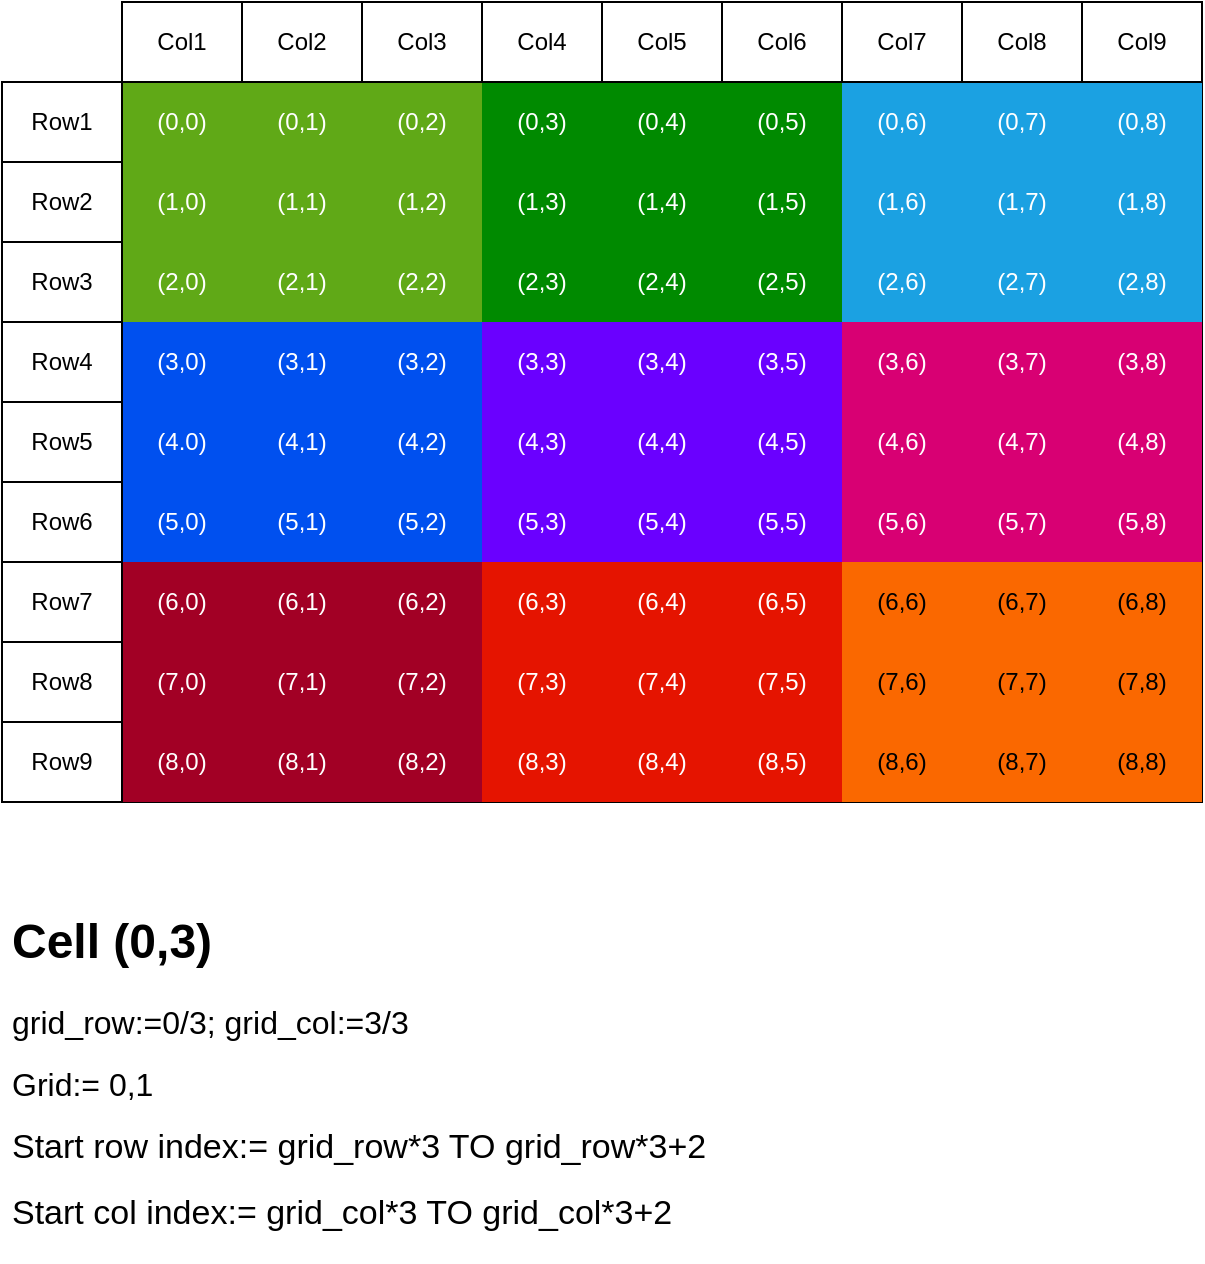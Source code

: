 <mxfile version="18.0.7" type="device"><diagram id="1tnnllchHrC7zEoXj7MP" name="Page-1"><mxGraphModel dx="1350" dy="841" grid="1" gridSize="10" guides="1" tooltips="1" connect="1" arrows="1" fold="1" page="1" pageScale="1" pageWidth="850" pageHeight="1100" math="0" shadow="0"><root><mxCell id="0"/><mxCell id="1" parent="0"/><mxCell id="hekbp7H4Wm48zvbuz90i-1" value="" style="shape=table;startSize=0;container=1;collapsible=0;childLayout=tableLayout;" vertex="1" parent="1"><mxGeometry x="150" y="250" width="540" height="360" as="geometry"/></mxCell><mxCell id="hekbp7H4Wm48zvbuz90i-2" value="" style="shape=tableRow;horizontal=0;startSize=0;swimlaneHead=0;swimlaneBody=0;top=0;left=0;bottom=0;right=0;collapsible=0;dropTarget=0;fillColor=none;points=[[0,0.5],[1,0.5]];portConstraint=eastwest;" vertex="1" parent="hekbp7H4Wm48zvbuz90i-1"><mxGeometry width="540" height="40" as="geometry"/></mxCell><mxCell id="hekbp7H4Wm48zvbuz90i-3" value="(0,0)" style="shape=partialRectangle;html=1;whiteSpace=wrap;connectable=0;overflow=hidden;fillColor=#60a917;top=0;left=0;bottom=0;right=0;pointerEvents=1;fontColor=#ffffff;strokeColor=#2D7600;" vertex="1" parent="hekbp7H4Wm48zvbuz90i-2"><mxGeometry width="60" height="40" as="geometry"><mxRectangle width="60" height="40" as="alternateBounds"/></mxGeometry></mxCell><mxCell id="hekbp7H4Wm48zvbuz90i-4" value="(0,1)" style="shape=partialRectangle;html=1;whiteSpace=wrap;connectable=0;overflow=hidden;fillColor=#60a917;top=0;left=0;bottom=0;right=0;pointerEvents=1;fontColor=#ffffff;strokeColor=#2D7600;" vertex="1" parent="hekbp7H4Wm48zvbuz90i-2"><mxGeometry x="60" width="60" height="40" as="geometry"><mxRectangle width="60" height="40" as="alternateBounds"/></mxGeometry></mxCell><mxCell id="hekbp7H4Wm48zvbuz90i-5" value="(0,2)" style="shape=partialRectangle;html=1;whiteSpace=wrap;connectable=0;overflow=hidden;fillColor=#60a917;top=0;left=0;bottom=0;right=0;pointerEvents=1;fontColor=#ffffff;strokeColor=#2D7600;" vertex="1" parent="hekbp7H4Wm48zvbuz90i-2"><mxGeometry x="120" width="60" height="40" as="geometry"><mxRectangle width="60" height="40" as="alternateBounds"/></mxGeometry></mxCell><mxCell id="hekbp7H4Wm48zvbuz90i-6" value="(0,3)" style="shape=partialRectangle;html=1;whiteSpace=wrap;connectable=0;overflow=hidden;fillColor=#008a00;top=0;left=0;bottom=0;right=0;pointerEvents=1;fontColor=#ffffff;strokeColor=#005700;" vertex="1" parent="hekbp7H4Wm48zvbuz90i-2"><mxGeometry x="180" width="60" height="40" as="geometry"><mxRectangle width="60" height="40" as="alternateBounds"/></mxGeometry></mxCell><mxCell id="hekbp7H4Wm48zvbuz90i-7" value="(0,4)" style="shape=partialRectangle;html=1;whiteSpace=wrap;connectable=0;overflow=hidden;fillColor=#008a00;top=0;left=0;bottom=0;right=0;pointerEvents=1;fontColor=#ffffff;strokeColor=#005700;" vertex="1" parent="hekbp7H4Wm48zvbuz90i-2"><mxGeometry x="240" width="60" height="40" as="geometry"><mxRectangle width="60" height="40" as="alternateBounds"/></mxGeometry></mxCell><mxCell id="hekbp7H4Wm48zvbuz90i-8" value="(0,5)" style="shape=partialRectangle;html=1;whiteSpace=wrap;connectable=0;overflow=hidden;fillColor=#008a00;top=0;left=0;bottom=0;right=0;pointerEvents=1;fontColor=#ffffff;strokeColor=#005700;" vertex="1" parent="hekbp7H4Wm48zvbuz90i-2"><mxGeometry x="300" width="60" height="40" as="geometry"><mxRectangle width="60" height="40" as="alternateBounds"/></mxGeometry></mxCell><mxCell id="hekbp7H4Wm48zvbuz90i-9" value="(0,6)" style="shape=partialRectangle;html=1;whiteSpace=wrap;connectable=0;overflow=hidden;fillColor=#1ba1e2;top=0;left=0;bottom=0;right=0;pointerEvents=1;fontColor=#ffffff;strokeColor=#006EAF;" vertex="1" parent="hekbp7H4Wm48zvbuz90i-2"><mxGeometry x="360" width="60" height="40" as="geometry"><mxRectangle width="60" height="40" as="alternateBounds"/></mxGeometry></mxCell><mxCell id="hekbp7H4Wm48zvbuz90i-10" value="(0,7)" style="shape=partialRectangle;html=1;whiteSpace=wrap;connectable=0;overflow=hidden;fillColor=#1ba1e2;top=0;left=0;bottom=0;right=0;pointerEvents=1;fontColor=#ffffff;strokeColor=#006EAF;" vertex="1" parent="hekbp7H4Wm48zvbuz90i-2"><mxGeometry x="420" width="60" height="40" as="geometry"><mxRectangle width="60" height="40" as="alternateBounds"/></mxGeometry></mxCell><mxCell id="hekbp7H4Wm48zvbuz90i-11" value="(0,8)" style="shape=partialRectangle;html=1;whiteSpace=wrap;connectable=0;overflow=hidden;fillColor=#1ba1e2;top=0;left=0;bottom=0;right=0;pointerEvents=1;fontColor=#ffffff;strokeColor=#006EAF;" vertex="1" parent="hekbp7H4Wm48zvbuz90i-2"><mxGeometry x="480" width="60" height="40" as="geometry"><mxRectangle width="60" height="40" as="alternateBounds"/></mxGeometry></mxCell><mxCell id="hekbp7H4Wm48zvbuz90i-12" value="" style="shape=tableRow;horizontal=0;startSize=0;swimlaneHead=0;swimlaneBody=0;top=0;left=0;bottom=0;right=0;collapsible=0;dropTarget=0;fillColor=none;points=[[0,0.5],[1,0.5]];portConstraint=eastwest;" vertex="1" parent="hekbp7H4Wm48zvbuz90i-1"><mxGeometry y="40" width="540" height="40" as="geometry"/></mxCell><mxCell id="hekbp7H4Wm48zvbuz90i-13" value="(1,0)" style="shape=partialRectangle;html=1;whiteSpace=wrap;connectable=0;overflow=hidden;fillColor=#60a917;top=0;left=0;bottom=0;right=0;pointerEvents=1;fontColor=#ffffff;strokeColor=#2D7600;" vertex="1" parent="hekbp7H4Wm48zvbuz90i-12"><mxGeometry width="60" height="40" as="geometry"><mxRectangle width="60" height="40" as="alternateBounds"/></mxGeometry></mxCell><mxCell id="hekbp7H4Wm48zvbuz90i-14" value="(1,1)" style="shape=partialRectangle;html=1;whiteSpace=wrap;connectable=0;overflow=hidden;fillColor=#60a917;top=0;left=0;bottom=0;right=0;pointerEvents=1;fontColor=#ffffff;strokeColor=#2D7600;" vertex="1" parent="hekbp7H4Wm48zvbuz90i-12"><mxGeometry x="60" width="60" height="40" as="geometry"><mxRectangle width="60" height="40" as="alternateBounds"/></mxGeometry></mxCell><mxCell id="hekbp7H4Wm48zvbuz90i-15" value="(1,2)" style="shape=partialRectangle;html=1;whiteSpace=wrap;connectable=0;overflow=hidden;fillColor=#60a917;top=0;left=0;bottom=0;right=0;pointerEvents=1;fontColor=#ffffff;strokeColor=#2D7600;" vertex="1" parent="hekbp7H4Wm48zvbuz90i-12"><mxGeometry x="120" width="60" height="40" as="geometry"><mxRectangle width="60" height="40" as="alternateBounds"/></mxGeometry></mxCell><mxCell id="hekbp7H4Wm48zvbuz90i-16" value="(1,3)" style="shape=partialRectangle;html=1;whiteSpace=wrap;connectable=0;overflow=hidden;fillColor=#008a00;top=0;left=0;bottom=0;right=0;pointerEvents=1;fontColor=#ffffff;strokeColor=#005700;" vertex="1" parent="hekbp7H4Wm48zvbuz90i-12"><mxGeometry x="180" width="60" height="40" as="geometry"><mxRectangle width="60" height="40" as="alternateBounds"/></mxGeometry></mxCell><mxCell id="hekbp7H4Wm48zvbuz90i-17" value="(1,4)" style="shape=partialRectangle;html=1;whiteSpace=wrap;connectable=0;overflow=hidden;fillColor=#008a00;top=0;left=0;bottom=0;right=0;pointerEvents=1;fontColor=#ffffff;strokeColor=#005700;" vertex="1" parent="hekbp7H4Wm48zvbuz90i-12"><mxGeometry x="240" width="60" height="40" as="geometry"><mxRectangle width="60" height="40" as="alternateBounds"/></mxGeometry></mxCell><mxCell id="hekbp7H4Wm48zvbuz90i-18" value="(1,5)" style="shape=partialRectangle;html=1;whiteSpace=wrap;connectable=0;overflow=hidden;fillColor=#008a00;top=0;left=0;bottom=0;right=0;pointerEvents=1;fontColor=#ffffff;strokeColor=#005700;" vertex="1" parent="hekbp7H4Wm48zvbuz90i-12"><mxGeometry x="300" width="60" height="40" as="geometry"><mxRectangle width="60" height="40" as="alternateBounds"/></mxGeometry></mxCell><mxCell id="hekbp7H4Wm48zvbuz90i-19" value="(1,6)" style="shape=partialRectangle;html=1;whiteSpace=wrap;connectable=0;overflow=hidden;fillColor=#1ba1e2;top=0;left=0;bottom=0;right=0;pointerEvents=1;fontColor=#ffffff;strokeColor=#006EAF;" vertex="1" parent="hekbp7H4Wm48zvbuz90i-12"><mxGeometry x="360" width="60" height="40" as="geometry"><mxRectangle width="60" height="40" as="alternateBounds"/></mxGeometry></mxCell><mxCell id="hekbp7H4Wm48zvbuz90i-20" value="(1,7)" style="shape=partialRectangle;html=1;whiteSpace=wrap;connectable=0;overflow=hidden;fillColor=#1ba1e2;top=0;left=0;bottom=0;right=0;pointerEvents=1;fontColor=#ffffff;strokeColor=#006EAF;" vertex="1" parent="hekbp7H4Wm48zvbuz90i-12"><mxGeometry x="420" width="60" height="40" as="geometry"><mxRectangle width="60" height="40" as="alternateBounds"/></mxGeometry></mxCell><mxCell id="hekbp7H4Wm48zvbuz90i-21" value="(1,8)" style="shape=partialRectangle;html=1;whiteSpace=wrap;connectable=0;overflow=hidden;fillColor=#1ba1e2;top=0;left=0;bottom=0;right=0;pointerEvents=1;fontColor=#ffffff;strokeColor=#006EAF;" vertex="1" parent="hekbp7H4Wm48zvbuz90i-12"><mxGeometry x="480" width="60" height="40" as="geometry"><mxRectangle width="60" height="40" as="alternateBounds"/></mxGeometry></mxCell><mxCell id="hekbp7H4Wm48zvbuz90i-22" value="" style="shape=tableRow;horizontal=0;startSize=0;swimlaneHead=0;swimlaneBody=0;top=0;left=0;bottom=0;right=0;collapsible=0;dropTarget=0;fillColor=none;points=[[0,0.5],[1,0.5]];portConstraint=eastwest;" vertex="1" parent="hekbp7H4Wm48zvbuz90i-1"><mxGeometry y="80" width="540" height="40" as="geometry"/></mxCell><mxCell id="hekbp7H4Wm48zvbuz90i-23" value="(2,0)" style="shape=partialRectangle;html=1;whiteSpace=wrap;connectable=0;overflow=hidden;fillColor=#60a917;top=0;left=0;bottom=0;right=0;pointerEvents=1;fontColor=#ffffff;strokeColor=#2D7600;" vertex="1" parent="hekbp7H4Wm48zvbuz90i-22"><mxGeometry width="60" height="40" as="geometry"><mxRectangle width="60" height="40" as="alternateBounds"/></mxGeometry></mxCell><mxCell id="hekbp7H4Wm48zvbuz90i-24" value="(2,1)" style="shape=partialRectangle;html=1;whiteSpace=wrap;connectable=0;overflow=hidden;fillColor=#60a917;top=0;left=0;bottom=0;right=0;pointerEvents=1;fontColor=#ffffff;strokeColor=#2D7600;" vertex="1" parent="hekbp7H4Wm48zvbuz90i-22"><mxGeometry x="60" width="60" height="40" as="geometry"><mxRectangle width="60" height="40" as="alternateBounds"/></mxGeometry></mxCell><mxCell id="hekbp7H4Wm48zvbuz90i-25" value="(2,2)" style="shape=partialRectangle;html=1;whiteSpace=wrap;connectable=0;overflow=hidden;fillColor=#60a917;top=0;left=0;bottom=0;right=0;pointerEvents=1;fontColor=#ffffff;strokeColor=#2D7600;" vertex="1" parent="hekbp7H4Wm48zvbuz90i-22"><mxGeometry x="120" width="60" height="40" as="geometry"><mxRectangle width="60" height="40" as="alternateBounds"/></mxGeometry></mxCell><mxCell id="hekbp7H4Wm48zvbuz90i-26" value="(2,3)" style="shape=partialRectangle;html=1;whiteSpace=wrap;connectable=0;overflow=hidden;fillColor=#008a00;top=0;left=0;bottom=0;right=0;pointerEvents=1;fontColor=#ffffff;strokeColor=#005700;" vertex="1" parent="hekbp7H4Wm48zvbuz90i-22"><mxGeometry x="180" width="60" height="40" as="geometry"><mxRectangle width="60" height="40" as="alternateBounds"/></mxGeometry></mxCell><mxCell id="hekbp7H4Wm48zvbuz90i-27" value="(2,4)" style="shape=partialRectangle;html=1;whiteSpace=wrap;connectable=0;overflow=hidden;fillColor=#008a00;top=0;left=0;bottom=0;right=0;pointerEvents=1;fontColor=#ffffff;strokeColor=#005700;" vertex="1" parent="hekbp7H4Wm48zvbuz90i-22"><mxGeometry x="240" width="60" height="40" as="geometry"><mxRectangle width="60" height="40" as="alternateBounds"/></mxGeometry></mxCell><mxCell id="hekbp7H4Wm48zvbuz90i-28" value="(2,5)" style="shape=partialRectangle;html=1;whiteSpace=wrap;connectable=0;overflow=hidden;fillColor=#008a00;top=0;left=0;bottom=0;right=0;pointerEvents=1;fontColor=#ffffff;strokeColor=#005700;" vertex="1" parent="hekbp7H4Wm48zvbuz90i-22"><mxGeometry x="300" width="60" height="40" as="geometry"><mxRectangle width="60" height="40" as="alternateBounds"/></mxGeometry></mxCell><mxCell id="hekbp7H4Wm48zvbuz90i-29" value="(2,6)" style="shape=partialRectangle;html=1;whiteSpace=wrap;connectable=0;overflow=hidden;fillColor=#1ba1e2;top=0;left=0;bottom=0;right=0;pointerEvents=1;fontColor=#ffffff;strokeColor=#006EAF;" vertex="1" parent="hekbp7H4Wm48zvbuz90i-22"><mxGeometry x="360" width="60" height="40" as="geometry"><mxRectangle width="60" height="40" as="alternateBounds"/></mxGeometry></mxCell><mxCell id="hekbp7H4Wm48zvbuz90i-30" value="(2,7)" style="shape=partialRectangle;html=1;whiteSpace=wrap;connectable=0;overflow=hidden;fillColor=#1ba1e2;top=0;left=0;bottom=0;right=0;pointerEvents=1;fontColor=#ffffff;strokeColor=#006EAF;" vertex="1" parent="hekbp7H4Wm48zvbuz90i-22"><mxGeometry x="420" width="60" height="40" as="geometry"><mxRectangle width="60" height="40" as="alternateBounds"/></mxGeometry></mxCell><mxCell id="hekbp7H4Wm48zvbuz90i-31" value="(2,8)" style="shape=partialRectangle;html=1;whiteSpace=wrap;connectable=0;overflow=hidden;fillColor=#1ba1e2;top=0;left=0;bottom=0;right=0;pointerEvents=1;fontColor=#ffffff;strokeColor=#006EAF;" vertex="1" parent="hekbp7H4Wm48zvbuz90i-22"><mxGeometry x="480" width="60" height="40" as="geometry"><mxRectangle width="60" height="40" as="alternateBounds"/></mxGeometry></mxCell><mxCell id="hekbp7H4Wm48zvbuz90i-32" value="" style="shape=tableRow;horizontal=0;startSize=0;swimlaneHead=0;swimlaneBody=0;top=0;left=0;bottom=0;right=0;collapsible=0;dropTarget=0;fillColor=none;points=[[0,0.5],[1,0.5]];portConstraint=eastwest;" vertex="1" parent="hekbp7H4Wm48zvbuz90i-1"><mxGeometry y="120" width="540" height="40" as="geometry"/></mxCell><mxCell id="hekbp7H4Wm48zvbuz90i-33" value="(3,0)" style="shape=partialRectangle;html=1;whiteSpace=wrap;connectable=0;overflow=hidden;fillColor=#0050ef;top=0;left=0;bottom=0;right=0;pointerEvents=1;fontColor=#ffffff;strokeColor=#001DBC;" vertex="1" parent="hekbp7H4Wm48zvbuz90i-32"><mxGeometry width="60" height="40" as="geometry"><mxRectangle width="60" height="40" as="alternateBounds"/></mxGeometry></mxCell><mxCell id="hekbp7H4Wm48zvbuz90i-34" value="(3,1)" style="shape=partialRectangle;html=1;whiteSpace=wrap;connectable=0;overflow=hidden;fillColor=#0050ef;top=0;left=0;bottom=0;right=0;pointerEvents=1;fontColor=#ffffff;strokeColor=#001DBC;" vertex="1" parent="hekbp7H4Wm48zvbuz90i-32"><mxGeometry x="60" width="60" height="40" as="geometry"><mxRectangle width="60" height="40" as="alternateBounds"/></mxGeometry></mxCell><mxCell id="hekbp7H4Wm48zvbuz90i-35" value="(3,2)" style="shape=partialRectangle;html=1;whiteSpace=wrap;connectable=0;overflow=hidden;fillColor=#0050ef;top=0;left=0;bottom=0;right=0;pointerEvents=1;fontColor=#ffffff;strokeColor=#001DBC;" vertex="1" parent="hekbp7H4Wm48zvbuz90i-32"><mxGeometry x="120" width="60" height="40" as="geometry"><mxRectangle width="60" height="40" as="alternateBounds"/></mxGeometry></mxCell><mxCell id="hekbp7H4Wm48zvbuz90i-36" value="(3,3)" style="shape=partialRectangle;html=1;whiteSpace=wrap;connectable=0;overflow=hidden;fillColor=#6a00ff;top=0;left=0;bottom=0;right=0;pointerEvents=1;fontColor=#ffffff;strokeColor=#3700CC;" vertex="1" parent="hekbp7H4Wm48zvbuz90i-32"><mxGeometry x="180" width="60" height="40" as="geometry"><mxRectangle width="60" height="40" as="alternateBounds"/></mxGeometry></mxCell><mxCell id="hekbp7H4Wm48zvbuz90i-37" value="(3,4)" style="shape=partialRectangle;html=1;whiteSpace=wrap;connectable=0;overflow=hidden;fillColor=#6a00ff;top=0;left=0;bottom=0;right=0;pointerEvents=1;fontColor=#ffffff;strokeColor=#3700CC;" vertex="1" parent="hekbp7H4Wm48zvbuz90i-32"><mxGeometry x="240" width="60" height="40" as="geometry"><mxRectangle width="60" height="40" as="alternateBounds"/></mxGeometry></mxCell><mxCell id="hekbp7H4Wm48zvbuz90i-38" value="(3,5)" style="shape=partialRectangle;html=1;whiteSpace=wrap;connectable=0;overflow=hidden;fillColor=#6a00ff;top=0;left=0;bottom=0;right=0;pointerEvents=1;fontColor=#ffffff;strokeColor=#3700CC;" vertex="1" parent="hekbp7H4Wm48zvbuz90i-32"><mxGeometry x="300" width="60" height="40" as="geometry"><mxRectangle width="60" height="40" as="alternateBounds"/></mxGeometry></mxCell><mxCell id="hekbp7H4Wm48zvbuz90i-39" value="(3,6)" style="shape=partialRectangle;html=1;whiteSpace=wrap;connectable=0;overflow=hidden;fillColor=#d80073;top=0;left=0;bottom=0;right=0;pointerEvents=1;fontColor=#ffffff;strokeColor=#A50040;" vertex="1" parent="hekbp7H4Wm48zvbuz90i-32"><mxGeometry x="360" width="60" height="40" as="geometry"><mxRectangle width="60" height="40" as="alternateBounds"/></mxGeometry></mxCell><mxCell id="hekbp7H4Wm48zvbuz90i-40" value="(3,7)" style="shape=partialRectangle;html=1;whiteSpace=wrap;connectable=0;overflow=hidden;fillColor=#d80073;top=0;left=0;bottom=0;right=0;pointerEvents=1;fontColor=#ffffff;strokeColor=#A50040;" vertex="1" parent="hekbp7H4Wm48zvbuz90i-32"><mxGeometry x="420" width="60" height="40" as="geometry"><mxRectangle width="60" height="40" as="alternateBounds"/></mxGeometry></mxCell><mxCell id="hekbp7H4Wm48zvbuz90i-41" value="(3,8)" style="shape=partialRectangle;html=1;whiteSpace=wrap;connectable=0;overflow=hidden;fillColor=#d80073;top=0;left=0;bottom=0;right=0;pointerEvents=1;fontColor=#ffffff;strokeColor=#A50040;" vertex="1" parent="hekbp7H4Wm48zvbuz90i-32"><mxGeometry x="480" width="60" height="40" as="geometry"><mxRectangle width="60" height="40" as="alternateBounds"/></mxGeometry></mxCell><mxCell id="hekbp7H4Wm48zvbuz90i-42" value="" style="shape=tableRow;horizontal=0;startSize=0;swimlaneHead=0;swimlaneBody=0;top=0;left=0;bottom=0;right=0;collapsible=0;dropTarget=0;fillColor=none;points=[[0,0.5],[1,0.5]];portConstraint=eastwest;" vertex="1" parent="hekbp7H4Wm48zvbuz90i-1"><mxGeometry y="160" width="540" height="40" as="geometry"/></mxCell><mxCell id="hekbp7H4Wm48zvbuz90i-43" value="(4.0)" style="shape=partialRectangle;html=1;whiteSpace=wrap;connectable=0;overflow=hidden;fillColor=#0050ef;top=0;left=0;bottom=0;right=0;pointerEvents=1;fontColor=#ffffff;strokeColor=#001DBC;" vertex="1" parent="hekbp7H4Wm48zvbuz90i-42"><mxGeometry width="60" height="40" as="geometry"><mxRectangle width="60" height="40" as="alternateBounds"/></mxGeometry></mxCell><mxCell id="hekbp7H4Wm48zvbuz90i-44" value="(4,1)" style="shape=partialRectangle;html=1;whiteSpace=wrap;connectable=0;overflow=hidden;fillColor=#0050ef;top=0;left=0;bottom=0;right=0;pointerEvents=1;fontColor=#ffffff;strokeColor=#001DBC;" vertex="1" parent="hekbp7H4Wm48zvbuz90i-42"><mxGeometry x="60" width="60" height="40" as="geometry"><mxRectangle width="60" height="40" as="alternateBounds"/></mxGeometry></mxCell><mxCell id="hekbp7H4Wm48zvbuz90i-45" value="(4,2)" style="shape=partialRectangle;html=1;whiteSpace=wrap;connectable=0;overflow=hidden;fillColor=#0050ef;top=0;left=0;bottom=0;right=0;pointerEvents=1;fontColor=#ffffff;strokeColor=#001DBC;" vertex="1" parent="hekbp7H4Wm48zvbuz90i-42"><mxGeometry x="120" width="60" height="40" as="geometry"><mxRectangle width="60" height="40" as="alternateBounds"/></mxGeometry></mxCell><mxCell id="hekbp7H4Wm48zvbuz90i-46" value="(4,3)" style="shape=partialRectangle;html=1;whiteSpace=wrap;connectable=0;overflow=hidden;fillColor=#6a00ff;top=0;left=0;bottom=0;right=0;pointerEvents=1;fontColor=#ffffff;strokeColor=#3700CC;" vertex="1" parent="hekbp7H4Wm48zvbuz90i-42"><mxGeometry x="180" width="60" height="40" as="geometry"><mxRectangle width="60" height="40" as="alternateBounds"/></mxGeometry></mxCell><mxCell id="hekbp7H4Wm48zvbuz90i-47" value="(4,4)" style="shape=partialRectangle;html=1;whiteSpace=wrap;connectable=0;overflow=hidden;fillColor=#6a00ff;top=0;left=0;bottom=0;right=0;pointerEvents=1;fontColor=#ffffff;strokeColor=#3700CC;" vertex="1" parent="hekbp7H4Wm48zvbuz90i-42"><mxGeometry x="240" width="60" height="40" as="geometry"><mxRectangle width="60" height="40" as="alternateBounds"/></mxGeometry></mxCell><mxCell id="hekbp7H4Wm48zvbuz90i-48" value="(4,5)" style="shape=partialRectangle;html=1;whiteSpace=wrap;connectable=0;overflow=hidden;fillColor=#6a00ff;top=0;left=0;bottom=0;right=0;pointerEvents=1;fontColor=#ffffff;strokeColor=#3700CC;" vertex="1" parent="hekbp7H4Wm48zvbuz90i-42"><mxGeometry x="300" width="60" height="40" as="geometry"><mxRectangle width="60" height="40" as="alternateBounds"/></mxGeometry></mxCell><mxCell id="hekbp7H4Wm48zvbuz90i-49" value="(4,6)" style="shape=partialRectangle;html=1;whiteSpace=wrap;connectable=0;overflow=hidden;fillColor=#d80073;top=0;left=0;bottom=0;right=0;pointerEvents=1;fontColor=#ffffff;strokeColor=#A50040;" vertex="1" parent="hekbp7H4Wm48zvbuz90i-42"><mxGeometry x="360" width="60" height="40" as="geometry"><mxRectangle width="60" height="40" as="alternateBounds"/></mxGeometry></mxCell><mxCell id="hekbp7H4Wm48zvbuz90i-50" value="(4,7)" style="shape=partialRectangle;html=1;whiteSpace=wrap;connectable=0;overflow=hidden;fillColor=#d80073;top=0;left=0;bottom=0;right=0;pointerEvents=1;fontColor=#ffffff;strokeColor=#A50040;" vertex="1" parent="hekbp7H4Wm48zvbuz90i-42"><mxGeometry x="420" width="60" height="40" as="geometry"><mxRectangle width="60" height="40" as="alternateBounds"/></mxGeometry></mxCell><mxCell id="hekbp7H4Wm48zvbuz90i-51" value="(4,8)" style="shape=partialRectangle;html=1;whiteSpace=wrap;connectable=0;overflow=hidden;fillColor=#d80073;top=0;left=0;bottom=0;right=0;pointerEvents=1;fontColor=#ffffff;strokeColor=#A50040;" vertex="1" parent="hekbp7H4Wm48zvbuz90i-42"><mxGeometry x="480" width="60" height="40" as="geometry"><mxRectangle width="60" height="40" as="alternateBounds"/></mxGeometry></mxCell><mxCell id="hekbp7H4Wm48zvbuz90i-52" value="" style="shape=tableRow;horizontal=0;startSize=0;swimlaneHead=0;swimlaneBody=0;top=0;left=0;bottom=0;right=0;collapsible=0;dropTarget=0;fillColor=none;points=[[0,0.5],[1,0.5]];portConstraint=eastwest;" vertex="1" parent="hekbp7H4Wm48zvbuz90i-1"><mxGeometry y="200" width="540" height="40" as="geometry"/></mxCell><mxCell id="hekbp7H4Wm48zvbuz90i-53" value="(5,0)" style="shape=partialRectangle;html=1;whiteSpace=wrap;connectable=0;overflow=hidden;fillColor=#0050ef;top=0;left=0;bottom=0;right=0;pointerEvents=1;fontColor=#ffffff;strokeColor=#001DBC;" vertex="1" parent="hekbp7H4Wm48zvbuz90i-52"><mxGeometry width="60" height="40" as="geometry"><mxRectangle width="60" height="40" as="alternateBounds"/></mxGeometry></mxCell><mxCell id="hekbp7H4Wm48zvbuz90i-54" value="(5,1)" style="shape=partialRectangle;html=1;whiteSpace=wrap;connectable=0;overflow=hidden;fillColor=#0050ef;top=0;left=0;bottom=0;right=0;pointerEvents=1;fontColor=#ffffff;strokeColor=#001DBC;" vertex="1" parent="hekbp7H4Wm48zvbuz90i-52"><mxGeometry x="60" width="60" height="40" as="geometry"><mxRectangle width="60" height="40" as="alternateBounds"/></mxGeometry></mxCell><mxCell id="hekbp7H4Wm48zvbuz90i-55" value="(5,2)" style="shape=partialRectangle;html=1;whiteSpace=wrap;connectable=0;overflow=hidden;fillColor=#0050ef;top=0;left=0;bottom=0;right=0;pointerEvents=1;fontColor=#ffffff;strokeColor=#001DBC;" vertex="1" parent="hekbp7H4Wm48zvbuz90i-52"><mxGeometry x="120" width="60" height="40" as="geometry"><mxRectangle width="60" height="40" as="alternateBounds"/></mxGeometry></mxCell><mxCell id="hekbp7H4Wm48zvbuz90i-56" value="(5,3)" style="shape=partialRectangle;html=1;whiteSpace=wrap;connectable=0;overflow=hidden;fillColor=#6a00ff;top=0;left=0;bottom=0;right=0;pointerEvents=1;fontColor=#ffffff;strokeColor=#3700CC;" vertex="1" parent="hekbp7H4Wm48zvbuz90i-52"><mxGeometry x="180" width="60" height="40" as="geometry"><mxRectangle width="60" height="40" as="alternateBounds"/></mxGeometry></mxCell><mxCell id="hekbp7H4Wm48zvbuz90i-57" value="(5,4)" style="shape=partialRectangle;html=1;whiteSpace=wrap;connectable=0;overflow=hidden;fillColor=#6a00ff;top=0;left=0;bottom=0;right=0;pointerEvents=1;fontColor=#ffffff;strokeColor=#3700CC;" vertex="1" parent="hekbp7H4Wm48zvbuz90i-52"><mxGeometry x="240" width="60" height="40" as="geometry"><mxRectangle width="60" height="40" as="alternateBounds"/></mxGeometry></mxCell><mxCell id="hekbp7H4Wm48zvbuz90i-58" value="(5,5)" style="shape=partialRectangle;html=1;whiteSpace=wrap;connectable=0;overflow=hidden;fillColor=#6a00ff;top=0;left=0;bottom=0;right=0;pointerEvents=1;fontColor=#ffffff;strokeColor=#3700CC;" vertex="1" parent="hekbp7H4Wm48zvbuz90i-52"><mxGeometry x="300" width="60" height="40" as="geometry"><mxRectangle width="60" height="40" as="alternateBounds"/></mxGeometry></mxCell><mxCell id="hekbp7H4Wm48zvbuz90i-59" value="(5,6)" style="shape=partialRectangle;html=1;whiteSpace=wrap;connectable=0;overflow=hidden;fillColor=#d80073;top=0;left=0;bottom=0;right=0;pointerEvents=1;fontColor=#ffffff;strokeColor=#A50040;" vertex="1" parent="hekbp7H4Wm48zvbuz90i-52"><mxGeometry x="360" width="60" height="40" as="geometry"><mxRectangle width="60" height="40" as="alternateBounds"/></mxGeometry></mxCell><mxCell id="hekbp7H4Wm48zvbuz90i-60" value="(5,7)" style="shape=partialRectangle;html=1;whiteSpace=wrap;connectable=0;overflow=hidden;fillColor=#d80073;top=0;left=0;bottom=0;right=0;pointerEvents=1;fontColor=#ffffff;strokeColor=#A50040;" vertex="1" parent="hekbp7H4Wm48zvbuz90i-52"><mxGeometry x="420" width="60" height="40" as="geometry"><mxRectangle width="60" height="40" as="alternateBounds"/></mxGeometry></mxCell><mxCell id="hekbp7H4Wm48zvbuz90i-61" value="(5,8)" style="shape=partialRectangle;html=1;whiteSpace=wrap;connectable=0;overflow=hidden;fillColor=#d80073;top=0;left=0;bottom=0;right=0;pointerEvents=1;fontColor=#ffffff;strokeColor=#A50040;" vertex="1" parent="hekbp7H4Wm48zvbuz90i-52"><mxGeometry x="480" width="60" height="40" as="geometry"><mxRectangle width="60" height="40" as="alternateBounds"/></mxGeometry></mxCell><mxCell id="hekbp7H4Wm48zvbuz90i-62" value="" style="shape=tableRow;horizontal=0;startSize=0;swimlaneHead=0;swimlaneBody=0;top=0;left=0;bottom=0;right=0;collapsible=0;dropTarget=0;fillColor=none;points=[[0,0.5],[1,0.5]];portConstraint=eastwest;" vertex="1" parent="hekbp7H4Wm48zvbuz90i-1"><mxGeometry y="240" width="540" height="40" as="geometry"/></mxCell><mxCell id="hekbp7H4Wm48zvbuz90i-63" value="(6,0)" style="shape=partialRectangle;html=1;whiteSpace=wrap;connectable=0;overflow=hidden;fillColor=#a20025;top=0;left=0;bottom=0;right=0;pointerEvents=1;fontColor=#ffffff;strokeColor=#6F0000;" vertex="1" parent="hekbp7H4Wm48zvbuz90i-62"><mxGeometry width="60" height="40" as="geometry"><mxRectangle width="60" height="40" as="alternateBounds"/></mxGeometry></mxCell><mxCell id="hekbp7H4Wm48zvbuz90i-64" value="(6,1)" style="shape=partialRectangle;html=1;whiteSpace=wrap;connectable=0;overflow=hidden;fillColor=#a20025;top=0;left=0;bottom=0;right=0;pointerEvents=1;fontColor=#ffffff;strokeColor=#6F0000;" vertex="1" parent="hekbp7H4Wm48zvbuz90i-62"><mxGeometry x="60" width="60" height="40" as="geometry"><mxRectangle width="60" height="40" as="alternateBounds"/></mxGeometry></mxCell><mxCell id="hekbp7H4Wm48zvbuz90i-65" value="(6,2)" style="shape=partialRectangle;html=1;whiteSpace=wrap;connectable=0;overflow=hidden;fillColor=#a20025;top=0;left=0;bottom=0;right=0;pointerEvents=1;fontColor=#ffffff;strokeColor=#6F0000;" vertex="1" parent="hekbp7H4Wm48zvbuz90i-62"><mxGeometry x="120" width="60" height="40" as="geometry"><mxRectangle width="60" height="40" as="alternateBounds"/></mxGeometry></mxCell><mxCell id="hekbp7H4Wm48zvbuz90i-66" value="(6,3)" style="shape=partialRectangle;html=1;whiteSpace=wrap;connectable=0;overflow=hidden;fillColor=#e51400;top=0;left=0;bottom=0;right=0;pointerEvents=1;fontColor=#ffffff;strokeColor=#B20000;" vertex="1" parent="hekbp7H4Wm48zvbuz90i-62"><mxGeometry x="180" width="60" height="40" as="geometry"><mxRectangle width="60" height="40" as="alternateBounds"/></mxGeometry></mxCell><mxCell id="hekbp7H4Wm48zvbuz90i-67" value="(6,4)" style="shape=partialRectangle;html=1;whiteSpace=wrap;connectable=0;overflow=hidden;fillColor=#e51400;top=0;left=0;bottom=0;right=0;pointerEvents=1;fontColor=#ffffff;strokeColor=#B20000;" vertex="1" parent="hekbp7H4Wm48zvbuz90i-62"><mxGeometry x="240" width="60" height="40" as="geometry"><mxRectangle width="60" height="40" as="alternateBounds"/></mxGeometry></mxCell><mxCell id="hekbp7H4Wm48zvbuz90i-68" value="(6,5)" style="shape=partialRectangle;html=1;whiteSpace=wrap;connectable=0;overflow=hidden;fillColor=#e51400;top=0;left=0;bottom=0;right=0;pointerEvents=1;fontColor=#ffffff;strokeColor=#B20000;" vertex="1" parent="hekbp7H4Wm48zvbuz90i-62"><mxGeometry x="300" width="60" height="40" as="geometry"><mxRectangle width="60" height="40" as="alternateBounds"/></mxGeometry></mxCell><mxCell id="hekbp7H4Wm48zvbuz90i-69" value="(6,6)" style="shape=partialRectangle;html=1;whiteSpace=wrap;connectable=0;overflow=hidden;fillColor=#fa6800;top=0;left=0;bottom=0;right=0;pointerEvents=1;fontColor=#000000;strokeColor=#C73500;" vertex="1" parent="hekbp7H4Wm48zvbuz90i-62"><mxGeometry x="360" width="60" height="40" as="geometry"><mxRectangle width="60" height="40" as="alternateBounds"/></mxGeometry></mxCell><mxCell id="hekbp7H4Wm48zvbuz90i-70" value="(6,7)" style="shape=partialRectangle;html=1;whiteSpace=wrap;connectable=0;overflow=hidden;fillColor=#fa6800;top=0;left=0;bottom=0;right=0;pointerEvents=1;fontColor=#000000;strokeColor=#C73500;" vertex="1" parent="hekbp7H4Wm48zvbuz90i-62"><mxGeometry x="420" width="60" height="40" as="geometry"><mxRectangle width="60" height="40" as="alternateBounds"/></mxGeometry></mxCell><mxCell id="hekbp7H4Wm48zvbuz90i-71" value="(6,8)" style="shape=partialRectangle;html=1;whiteSpace=wrap;connectable=0;overflow=hidden;fillColor=#fa6800;top=0;left=0;bottom=0;right=0;pointerEvents=1;fontColor=#000000;strokeColor=#C73500;" vertex="1" parent="hekbp7H4Wm48zvbuz90i-62"><mxGeometry x="480" width="60" height="40" as="geometry"><mxRectangle width="60" height="40" as="alternateBounds"/></mxGeometry></mxCell><mxCell id="hekbp7H4Wm48zvbuz90i-72" value="" style="shape=tableRow;horizontal=0;startSize=0;swimlaneHead=0;swimlaneBody=0;top=0;left=0;bottom=0;right=0;collapsible=0;dropTarget=0;fillColor=none;points=[[0,0.5],[1,0.5]];portConstraint=eastwest;" vertex="1" parent="hekbp7H4Wm48zvbuz90i-1"><mxGeometry y="280" width="540" height="40" as="geometry"/></mxCell><mxCell id="hekbp7H4Wm48zvbuz90i-73" value="(7,0)" style="shape=partialRectangle;html=1;whiteSpace=wrap;connectable=0;overflow=hidden;fillColor=#a20025;top=0;left=0;bottom=0;right=0;pointerEvents=1;fontColor=#ffffff;strokeColor=#6F0000;" vertex="1" parent="hekbp7H4Wm48zvbuz90i-72"><mxGeometry width="60" height="40" as="geometry"><mxRectangle width="60" height="40" as="alternateBounds"/></mxGeometry></mxCell><mxCell id="hekbp7H4Wm48zvbuz90i-74" value="(7,1)" style="shape=partialRectangle;html=1;whiteSpace=wrap;connectable=0;overflow=hidden;fillColor=#a20025;top=0;left=0;bottom=0;right=0;pointerEvents=1;fontColor=#ffffff;strokeColor=#6F0000;" vertex="1" parent="hekbp7H4Wm48zvbuz90i-72"><mxGeometry x="60" width="60" height="40" as="geometry"><mxRectangle width="60" height="40" as="alternateBounds"/></mxGeometry></mxCell><mxCell id="hekbp7H4Wm48zvbuz90i-75" value="(7,2)" style="shape=partialRectangle;html=1;whiteSpace=wrap;connectable=0;overflow=hidden;fillColor=#a20025;top=0;left=0;bottom=0;right=0;pointerEvents=1;fontColor=#ffffff;strokeColor=#6F0000;" vertex="1" parent="hekbp7H4Wm48zvbuz90i-72"><mxGeometry x="120" width="60" height="40" as="geometry"><mxRectangle width="60" height="40" as="alternateBounds"/></mxGeometry></mxCell><mxCell id="hekbp7H4Wm48zvbuz90i-76" value="(7,3)" style="shape=partialRectangle;html=1;whiteSpace=wrap;connectable=0;overflow=hidden;fillColor=#e51400;top=0;left=0;bottom=0;right=0;pointerEvents=1;fontColor=#ffffff;strokeColor=#B20000;" vertex="1" parent="hekbp7H4Wm48zvbuz90i-72"><mxGeometry x="180" width="60" height="40" as="geometry"><mxRectangle width="60" height="40" as="alternateBounds"/></mxGeometry></mxCell><mxCell id="hekbp7H4Wm48zvbuz90i-77" value="(7,4)" style="shape=partialRectangle;html=1;whiteSpace=wrap;connectable=0;overflow=hidden;fillColor=#e51400;top=0;left=0;bottom=0;right=0;pointerEvents=1;fontColor=#ffffff;strokeColor=#B20000;" vertex="1" parent="hekbp7H4Wm48zvbuz90i-72"><mxGeometry x="240" width="60" height="40" as="geometry"><mxRectangle width="60" height="40" as="alternateBounds"/></mxGeometry></mxCell><mxCell id="hekbp7H4Wm48zvbuz90i-78" value="(7,5)" style="shape=partialRectangle;html=1;whiteSpace=wrap;connectable=0;overflow=hidden;fillColor=#e51400;top=0;left=0;bottom=0;right=0;pointerEvents=1;fontColor=#ffffff;strokeColor=#B20000;" vertex="1" parent="hekbp7H4Wm48zvbuz90i-72"><mxGeometry x="300" width="60" height="40" as="geometry"><mxRectangle width="60" height="40" as="alternateBounds"/></mxGeometry></mxCell><mxCell id="hekbp7H4Wm48zvbuz90i-79" value="(7,6)" style="shape=partialRectangle;html=1;whiteSpace=wrap;connectable=0;overflow=hidden;fillColor=#fa6800;top=0;left=0;bottom=0;right=0;pointerEvents=1;fontColor=#000000;strokeColor=#C73500;" vertex="1" parent="hekbp7H4Wm48zvbuz90i-72"><mxGeometry x="360" width="60" height="40" as="geometry"><mxRectangle width="60" height="40" as="alternateBounds"/></mxGeometry></mxCell><mxCell id="hekbp7H4Wm48zvbuz90i-80" value="(7,7)" style="shape=partialRectangle;html=1;whiteSpace=wrap;connectable=0;overflow=hidden;fillColor=#fa6800;top=0;left=0;bottom=0;right=0;pointerEvents=1;fontColor=#000000;strokeColor=#C73500;" vertex="1" parent="hekbp7H4Wm48zvbuz90i-72"><mxGeometry x="420" width="60" height="40" as="geometry"><mxRectangle width="60" height="40" as="alternateBounds"/></mxGeometry></mxCell><mxCell id="hekbp7H4Wm48zvbuz90i-81" value="(7,8)" style="shape=partialRectangle;html=1;whiteSpace=wrap;connectable=0;overflow=hidden;fillColor=#fa6800;top=0;left=0;bottom=0;right=0;pointerEvents=1;fontColor=#000000;strokeColor=#C73500;" vertex="1" parent="hekbp7H4Wm48zvbuz90i-72"><mxGeometry x="480" width="60" height="40" as="geometry"><mxRectangle width="60" height="40" as="alternateBounds"/></mxGeometry></mxCell><mxCell id="hekbp7H4Wm48zvbuz90i-82" value="" style="shape=tableRow;horizontal=0;startSize=0;swimlaneHead=0;swimlaneBody=0;top=0;left=0;bottom=0;right=0;collapsible=0;dropTarget=0;fillColor=none;points=[[0,0.5],[1,0.5]];portConstraint=eastwest;" vertex="1" parent="hekbp7H4Wm48zvbuz90i-1"><mxGeometry y="320" width="540" height="40" as="geometry"/></mxCell><mxCell id="hekbp7H4Wm48zvbuz90i-83" value="(8,0)" style="shape=partialRectangle;html=1;whiteSpace=wrap;connectable=0;overflow=hidden;fillColor=#a20025;top=0;left=0;bottom=0;right=0;pointerEvents=1;fontColor=#ffffff;strokeColor=#6F0000;" vertex="1" parent="hekbp7H4Wm48zvbuz90i-82"><mxGeometry width="60" height="40" as="geometry"><mxRectangle width="60" height="40" as="alternateBounds"/></mxGeometry></mxCell><mxCell id="hekbp7H4Wm48zvbuz90i-84" value="(8,1)" style="shape=partialRectangle;html=1;whiteSpace=wrap;connectable=0;overflow=hidden;fillColor=#a20025;top=0;left=0;bottom=0;right=0;pointerEvents=1;fontColor=#ffffff;strokeColor=#6F0000;" vertex="1" parent="hekbp7H4Wm48zvbuz90i-82"><mxGeometry x="60" width="60" height="40" as="geometry"><mxRectangle width="60" height="40" as="alternateBounds"/></mxGeometry></mxCell><mxCell id="hekbp7H4Wm48zvbuz90i-85" value="(8,2)" style="shape=partialRectangle;html=1;whiteSpace=wrap;connectable=0;overflow=hidden;fillColor=#a20025;top=0;left=0;bottom=0;right=0;pointerEvents=1;fontColor=#ffffff;strokeColor=#6F0000;" vertex="1" parent="hekbp7H4Wm48zvbuz90i-82"><mxGeometry x="120" width="60" height="40" as="geometry"><mxRectangle width="60" height="40" as="alternateBounds"/></mxGeometry></mxCell><mxCell id="hekbp7H4Wm48zvbuz90i-86" value="(8,3)" style="shape=partialRectangle;html=1;whiteSpace=wrap;connectable=0;overflow=hidden;fillColor=#e51400;top=0;left=0;bottom=0;right=0;pointerEvents=1;fontColor=#ffffff;strokeColor=#B20000;" vertex="1" parent="hekbp7H4Wm48zvbuz90i-82"><mxGeometry x="180" width="60" height="40" as="geometry"><mxRectangle width="60" height="40" as="alternateBounds"/></mxGeometry></mxCell><mxCell id="hekbp7H4Wm48zvbuz90i-87" value="(8,4)" style="shape=partialRectangle;html=1;whiteSpace=wrap;connectable=0;overflow=hidden;fillColor=#e51400;top=0;left=0;bottom=0;right=0;pointerEvents=1;fontColor=#ffffff;strokeColor=#B20000;" vertex="1" parent="hekbp7H4Wm48zvbuz90i-82"><mxGeometry x="240" width="60" height="40" as="geometry"><mxRectangle width="60" height="40" as="alternateBounds"/></mxGeometry></mxCell><mxCell id="hekbp7H4Wm48zvbuz90i-88" value="(8,5)" style="shape=partialRectangle;html=1;whiteSpace=wrap;connectable=0;overflow=hidden;fillColor=#e51400;top=0;left=0;bottom=0;right=0;pointerEvents=1;fontColor=#ffffff;strokeColor=#B20000;" vertex="1" parent="hekbp7H4Wm48zvbuz90i-82"><mxGeometry x="300" width="60" height="40" as="geometry"><mxRectangle width="60" height="40" as="alternateBounds"/></mxGeometry></mxCell><mxCell id="hekbp7H4Wm48zvbuz90i-89" value="(8,6)" style="shape=partialRectangle;html=1;whiteSpace=wrap;connectable=0;overflow=hidden;fillColor=#fa6800;top=0;left=0;bottom=0;right=0;pointerEvents=1;fontColor=#000000;strokeColor=#C73500;" vertex="1" parent="hekbp7H4Wm48zvbuz90i-82"><mxGeometry x="360" width="60" height="40" as="geometry"><mxRectangle width="60" height="40" as="alternateBounds"/></mxGeometry></mxCell><mxCell id="hekbp7H4Wm48zvbuz90i-90" value="(8,7)" style="shape=partialRectangle;html=1;whiteSpace=wrap;connectable=0;overflow=hidden;fillColor=#fa6800;top=0;left=0;bottom=0;right=0;pointerEvents=1;fontColor=#000000;strokeColor=#C73500;" vertex="1" parent="hekbp7H4Wm48zvbuz90i-82"><mxGeometry x="420" width="60" height="40" as="geometry"><mxRectangle width="60" height="40" as="alternateBounds"/></mxGeometry></mxCell><mxCell id="hekbp7H4Wm48zvbuz90i-91" value="(8,8)" style="shape=partialRectangle;html=1;whiteSpace=wrap;connectable=0;overflow=hidden;fillColor=#fa6800;top=0;left=0;bottom=0;right=0;pointerEvents=1;fontColor=#000000;strokeColor=#C73500;" vertex="1" parent="hekbp7H4Wm48zvbuz90i-82"><mxGeometry x="480" width="60" height="40" as="geometry"><mxRectangle width="60" height="40" as="alternateBounds"/></mxGeometry></mxCell><mxCell id="hekbp7H4Wm48zvbuz90i-92" value="" style="shape=table;startSize=0;container=1;collapsible=0;childLayout=tableLayout;" vertex="1" parent="1"><mxGeometry x="150" y="210" width="540" height="40" as="geometry"/></mxCell><mxCell id="hekbp7H4Wm48zvbuz90i-93" value="" style="shape=tableRow;horizontal=0;startSize=0;swimlaneHead=0;swimlaneBody=0;top=0;left=0;bottom=0;right=0;collapsible=0;dropTarget=0;fillColor=none;points=[[0,0.5],[1,0.5]];portConstraint=eastwest;" vertex="1" parent="hekbp7H4Wm48zvbuz90i-92"><mxGeometry width="540" height="40" as="geometry"/></mxCell><mxCell id="hekbp7H4Wm48zvbuz90i-94" value="Col1" style="shape=partialRectangle;html=1;whiteSpace=wrap;connectable=0;overflow=hidden;fillColor=none;top=0;left=0;bottom=0;right=0;pointerEvents=1;" vertex="1" parent="hekbp7H4Wm48zvbuz90i-93"><mxGeometry width="60" height="40" as="geometry"><mxRectangle width="60" height="40" as="alternateBounds"/></mxGeometry></mxCell><mxCell id="hekbp7H4Wm48zvbuz90i-95" value="&lt;span style=&quot;&quot;&gt;Col2&lt;/span&gt;" style="shape=partialRectangle;html=1;whiteSpace=wrap;connectable=0;overflow=hidden;fillColor=none;top=0;left=0;bottom=0;right=0;pointerEvents=1;" vertex="1" parent="hekbp7H4Wm48zvbuz90i-93"><mxGeometry x="60" width="60" height="40" as="geometry"><mxRectangle width="60" height="40" as="alternateBounds"/></mxGeometry></mxCell><mxCell id="hekbp7H4Wm48zvbuz90i-96" value="&lt;span style=&quot;&quot;&gt;Col3&lt;/span&gt;" style="shape=partialRectangle;html=1;whiteSpace=wrap;connectable=0;overflow=hidden;fillColor=none;top=0;left=0;bottom=0;right=0;pointerEvents=1;" vertex="1" parent="hekbp7H4Wm48zvbuz90i-93"><mxGeometry x="120" width="60" height="40" as="geometry"><mxRectangle width="60" height="40" as="alternateBounds"/></mxGeometry></mxCell><mxCell id="hekbp7H4Wm48zvbuz90i-97" value="&lt;span style=&quot;&quot;&gt;Col4&lt;/span&gt;" style="shape=partialRectangle;html=1;whiteSpace=wrap;connectable=0;overflow=hidden;fillColor=none;top=0;left=0;bottom=0;right=0;pointerEvents=1;" vertex="1" parent="hekbp7H4Wm48zvbuz90i-93"><mxGeometry x="180" width="60" height="40" as="geometry"><mxRectangle width="60" height="40" as="alternateBounds"/></mxGeometry></mxCell><mxCell id="hekbp7H4Wm48zvbuz90i-98" value="&lt;span style=&quot;&quot;&gt;Col5&lt;/span&gt;" style="shape=partialRectangle;html=1;whiteSpace=wrap;connectable=0;overflow=hidden;fillColor=none;top=0;left=0;bottom=0;right=0;pointerEvents=1;" vertex="1" parent="hekbp7H4Wm48zvbuz90i-93"><mxGeometry x="240" width="60" height="40" as="geometry"><mxRectangle width="60" height="40" as="alternateBounds"/></mxGeometry></mxCell><mxCell id="hekbp7H4Wm48zvbuz90i-99" value="&lt;span style=&quot;&quot;&gt;Col6&lt;/span&gt;" style="shape=partialRectangle;html=1;whiteSpace=wrap;connectable=0;overflow=hidden;fillColor=none;top=0;left=0;bottom=0;right=0;pointerEvents=1;" vertex="1" parent="hekbp7H4Wm48zvbuz90i-93"><mxGeometry x="300" width="60" height="40" as="geometry"><mxRectangle width="60" height="40" as="alternateBounds"/></mxGeometry></mxCell><mxCell id="hekbp7H4Wm48zvbuz90i-100" value="&lt;span style=&quot;&quot;&gt;Col7&lt;/span&gt;" style="shape=partialRectangle;html=1;whiteSpace=wrap;connectable=0;overflow=hidden;fillColor=none;top=0;left=0;bottom=0;right=0;pointerEvents=1;" vertex="1" parent="hekbp7H4Wm48zvbuz90i-93"><mxGeometry x="360" width="60" height="40" as="geometry"><mxRectangle width="60" height="40" as="alternateBounds"/></mxGeometry></mxCell><mxCell id="hekbp7H4Wm48zvbuz90i-101" value="&lt;span style=&quot;&quot;&gt;Col8&lt;/span&gt;" style="shape=partialRectangle;html=1;whiteSpace=wrap;connectable=0;overflow=hidden;fillColor=none;top=0;left=0;bottom=0;right=0;pointerEvents=1;" vertex="1" parent="hekbp7H4Wm48zvbuz90i-93"><mxGeometry x="420" width="60" height="40" as="geometry"><mxRectangle width="60" height="40" as="alternateBounds"/></mxGeometry></mxCell><mxCell id="hekbp7H4Wm48zvbuz90i-102" value="&lt;span style=&quot;&quot;&gt;Col9&lt;/span&gt;" style="shape=partialRectangle;html=1;whiteSpace=wrap;connectable=0;overflow=hidden;fillColor=none;top=0;left=0;bottom=0;right=0;pointerEvents=1;" vertex="1" parent="hekbp7H4Wm48zvbuz90i-93"><mxGeometry x="480" width="60" height="40" as="geometry"><mxRectangle width="60" height="40" as="alternateBounds"/></mxGeometry></mxCell><mxCell id="hekbp7H4Wm48zvbuz90i-103" value="" style="shape=table;startSize=0;container=1;collapsible=0;childLayout=tableLayout;" vertex="1" parent="1"><mxGeometry x="90" y="250" width="60" height="360" as="geometry"/></mxCell><mxCell id="hekbp7H4Wm48zvbuz90i-104" value="" style="shape=tableRow;horizontal=0;startSize=0;swimlaneHead=0;swimlaneBody=0;top=0;left=0;bottom=0;right=0;collapsible=0;dropTarget=0;fillColor=none;points=[[0,0.5],[1,0.5]];portConstraint=eastwest;" vertex="1" parent="hekbp7H4Wm48zvbuz90i-103"><mxGeometry width="60" height="40" as="geometry"/></mxCell><mxCell id="hekbp7H4Wm48zvbuz90i-105" value="Row1" style="shape=partialRectangle;html=1;whiteSpace=wrap;connectable=0;overflow=hidden;fillColor=none;top=0;left=0;bottom=0;right=0;pointerEvents=1;" vertex="1" parent="hekbp7H4Wm48zvbuz90i-104"><mxGeometry width="60" height="40" as="geometry"><mxRectangle width="60" height="40" as="alternateBounds"/></mxGeometry></mxCell><mxCell id="hekbp7H4Wm48zvbuz90i-106" value="" style="shape=tableRow;horizontal=0;startSize=0;swimlaneHead=0;swimlaneBody=0;top=0;left=0;bottom=0;right=0;collapsible=0;dropTarget=0;fillColor=none;points=[[0,0.5],[1,0.5]];portConstraint=eastwest;" vertex="1" parent="hekbp7H4Wm48zvbuz90i-103"><mxGeometry y="40" width="60" height="40" as="geometry"/></mxCell><mxCell id="hekbp7H4Wm48zvbuz90i-107" value="&lt;span style=&quot;&quot;&gt;Row2&lt;/span&gt;" style="shape=partialRectangle;html=1;whiteSpace=wrap;connectable=0;overflow=hidden;fillColor=none;top=0;left=0;bottom=0;right=0;pointerEvents=1;" vertex="1" parent="hekbp7H4Wm48zvbuz90i-106"><mxGeometry width="60" height="40" as="geometry"><mxRectangle width="60" height="40" as="alternateBounds"/></mxGeometry></mxCell><mxCell id="hekbp7H4Wm48zvbuz90i-108" value="" style="shape=tableRow;horizontal=0;startSize=0;swimlaneHead=0;swimlaneBody=0;top=0;left=0;bottom=0;right=0;collapsible=0;dropTarget=0;fillColor=none;points=[[0,0.5],[1,0.5]];portConstraint=eastwest;" vertex="1" parent="hekbp7H4Wm48zvbuz90i-103"><mxGeometry y="80" width="60" height="40" as="geometry"/></mxCell><mxCell id="hekbp7H4Wm48zvbuz90i-109" value="&lt;span style=&quot;&quot;&gt;Row3&lt;/span&gt;" style="shape=partialRectangle;html=1;whiteSpace=wrap;connectable=0;overflow=hidden;fillColor=none;top=0;left=0;bottom=0;right=0;pointerEvents=1;" vertex="1" parent="hekbp7H4Wm48zvbuz90i-108"><mxGeometry width="60" height="40" as="geometry"><mxRectangle width="60" height="40" as="alternateBounds"/></mxGeometry></mxCell><mxCell id="hekbp7H4Wm48zvbuz90i-110" value="" style="shape=tableRow;horizontal=0;startSize=0;swimlaneHead=0;swimlaneBody=0;top=0;left=0;bottom=0;right=0;collapsible=0;dropTarget=0;fillColor=none;points=[[0,0.5],[1,0.5]];portConstraint=eastwest;" vertex="1" parent="hekbp7H4Wm48zvbuz90i-103"><mxGeometry y="120" width="60" height="40" as="geometry"/></mxCell><mxCell id="hekbp7H4Wm48zvbuz90i-111" value="&lt;span style=&quot;&quot;&gt;Row4&lt;/span&gt;" style="shape=partialRectangle;html=1;whiteSpace=wrap;connectable=0;overflow=hidden;fillColor=none;top=0;left=0;bottom=0;right=0;pointerEvents=1;" vertex="1" parent="hekbp7H4Wm48zvbuz90i-110"><mxGeometry width="60" height="40" as="geometry"><mxRectangle width="60" height="40" as="alternateBounds"/></mxGeometry></mxCell><mxCell id="hekbp7H4Wm48zvbuz90i-112" value="" style="shape=tableRow;horizontal=0;startSize=0;swimlaneHead=0;swimlaneBody=0;top=0;left=0;bottom=0;right=0;collapsible=0;dropTarget=0;fillColor=none;points=[[0,0.5],[1,0.5]];portConstraint=eastwest;" vertex="1" parent="hekbp7H4Wm48zvbuz90i-103"><mxGeometry y="160" width="60" height="40" as="geometry"/></mxCell><mxCell id="hekbp7H4Wm48zvbuz90i-113" value="&lt;span style=&quot;&quot;&gt;Row5&lt;/span&gt;" style="shape=partialRectangle;html=1;whiteSpace=wrap;connectable=0;overflow=hidden;fillColor=none;top=0;left=0;bottom=0;right=0;pointerEvents=1;" vertex="1" parent="hekbp7H4Wm48zvbuz90i-112"><mxGeometry width="60" height="40" as="geometry"><mxRectangle width="60" height="40" as="alternateBounds"/></mxGeometry></mxCell><mxCell id="hekbp7H4Wm48zvbuz90i-114" value="" style="shape=tableRow;horizontal=0;startSize=0;swimlaneHead=0;swimlaneBody=0;top=0;left=0;bottom=0;right=0;collapsible=0;dropTarget=0;fillColor=none;points=[[0,0.5],[1,0.5]];portConstraint=eastwest;" vertex="1" parent="hekbp7H4Wm48zvbuz90i-103"><mxGeometry y="200" width="60" height="40" as="geometry"/></mxCell><mxCell id="hekbp7H4Wm48zvbuz90i-115" value="&lt;span style=&quot;&quot;&gt;Row6&lt;/span&gt;" style="shape=partialRectangle;html=1;whiteSpace=wrap;connectable=0;overflow=hidden;fillColor=none;top=0;left=0;bottom=0;right=0;pointerEvents=1;" vertex="1" parent="hekbp7H4Wm48zvbuz90i-114"><mxGeometry width="60" height="40" as="geometry"><mxRectangle width="60" height="40" as="alternateBounds"/></mxGeometry></mxCell><mxCell id="hekbp7H4Wm48zvbuz90i-116" value="" style="shape=tableRow;horizontal=0;startSize=0;swimlaneHead=0;swimlaneBody=0;top=0;left=0;bottom=0;right=0;collapsible=0;dropTarget=0;fillColor=none;points=[[0,0.5],[1,0.5]];portConstraint=eastwest;" vertex="1" parent="hekbp7H4Wm48zvbuz90i-103"><mxGeometry y="240" width="60" height="40" as="geometry"/></mxCell><mxCell id="hekbp7H4Wm48zvbuz90i-117" value="&lt;span style=&quot;&quot;&gt;Row7&lt;/span&gt;" style="shape=partialRectangle;html=1;whiteSpace=wrap;connectable=0;overflow=hidden;fillColor=none;top=0;left=0;bottom=0;right=0;pointerEvents=1;" vertex="1" parent="hekbp7H4Wm48zvbuz90i-116"><mxGeometry width="60" height="40" as="geometry"><mxRectangle width="60" height="40" as="alternateBounds"/></mxGeometry></mxCell><mxCell id="hekbp7H4Wm48zvbuz90i-118" value="" style="shape=tableRow;horizontal=0;startSize=0;swimlaneHead=0;swimlaneBody=0;top=0;left=0;bottom=0;right=0;collapsible=0;dropTarget=0;fillColor=none;points=[[0,0.5],[1,0.5]];portConstraint=eastwest;" vertex="1" parent="hekbp7H4Wm48zvbuz90i-103"><mxGeometry y="280" width="60" height="40" as="geometry"/></mxCell><mxCell id="hekbp7H4Wm48zvbuz90i-119" value="&lt;span style=&quot;&quot;&gt;Row8&lt;/span&gt;" style="shape=partialRectangle;html=1;whiteSpace=wrap;connectable=0;overflow=hidden;fillColor=none;top=0;left=0;bottom=0;right=0;pointerEvents=1;" vertex="1" parent="hekbp7H4Wm48zvbuz90i-118"><mxGeometry width="60" height="40" as="geometry"><mxRectangle width="60" height="40" as="alternateBounds"/></mxGeometry></mxCell><mxCell id="hekbp7H4Wm48zvbuz90i-120" value="" style="shape=tableRow;horizontal=0;startSize=0;swimlaneHead=0;swimlaneBody=0;top=0;left=0;bottom=0;right=0;collapsible=0;dropTarget=0;fillColor=none;points=[[0,0.5],[1,0.5]];portConstraint=eastwest;" vertex="1" parent="hekbp7H4Wm48zvbuz90i-103"><mxGeometry y="320" width="60" height="40" as="geometry"/></mxCell><mxCell id="hekbp7H4Wm48zvbuz90i-121" value="&lt;span style=&quot;&quot;&gt;Row9&lt;/span&gt;" style="shape=partialRectangle;html=1;whiteSpace=wrap;connectable=0;overflow=hidden;fillColor=none;top=0;left=0;bottom=0;right=0;pointerEvents=1;" vertex="1" parent="hekbp7H4Wm48zvbuz90i-120"><mxGeometry width="60" height="40" as="geometry"><mxRectangle width="60" height="40" as="alternateBounds"/></mxGeometry></mxCell><mxCell id="hekbp7H4Wm48zvbuz90i-122" value="&lt;h1&gt;Cell (0,3)&lt;/h1&gt;&lt;p&gt;&lt;font style=&quot;font-size: 16px;&quot;&gt;grid_row:=0/3; grid_col:=3/3&lt;/font&gt;&lt;/p&gt;&lt;p&gt;&lt;font style=&quot;font-size: 16px;&quot;&gt;Grid:= 0,1&lt;/font&gt;&lt;/p&gt;&lt;p&gt;&lt;font style=&quot;font-size: 17px;&quot;&gt;Start row index:= grid_row*3 TO grid_row*3+2&lt;/font&gt;&lt;/p&gt;&lt;p&gt;&lt;font style=&quot;font-size: 17px;&quot;&gt;Start col index:= grid_col*3 TO grid_col*3+2&lt;/font&gt;&lt;/p&gt;" style="text;html=1;strokeColor=none;fillColor=none;spacing=5;spacingTop=-20;whiteSpace=wrap;overflow=hidden;rounded=0;" vertex="1" parent="1"><mxGeometry x="90" y="660" width="380" height="180" as="geometry"/></mxCell></root></mxGraphModel></diagram></mxfile>